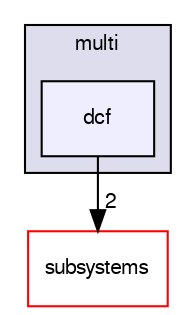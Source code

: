 digraph "sw/airborne/modules/multi/dcf" {
  compound=true
  node [ fontsize="10", fontname="FreeSans"];
  edge [ labelfontsize="10", labelfontname="FreeSans"];
  subgraph clusterdir_280ddc4eab531a6a77fbd73e72656568 {
    graph [ bgcolor="#ddddee", pencolor="black", label="multi" fontname="FreeSans", fontsize="10", URL="dir_280ddc4eab531a6a77fbd73e72656568.html"]
  dir_9f6688ff566f5c59c5622982f9071be5 [shape=box, label="dcf", style="filled", fillcolor="#eeeeff", pencolor="black", URL="dir_9f6688ff566f5c59c5622982f9071be5.html"];
  }
  dir_12d6ec7aac5a4a9b8cee17e35022d7c7 [shape=box label="subsystems" fillcolor="white" style="filled" color="red" URL="dir_12d6ec7aac5a4a9b8cee17e35022d7c7.html"];
  dir_9f6688ff566f5c59c5622982f9071be5->dir_12d6ec7aac5a4a9b8cee17e35022d7c7 [headlabel="2", labeldistance=1.5 headhref="dir_000190_000051.html"];
}

